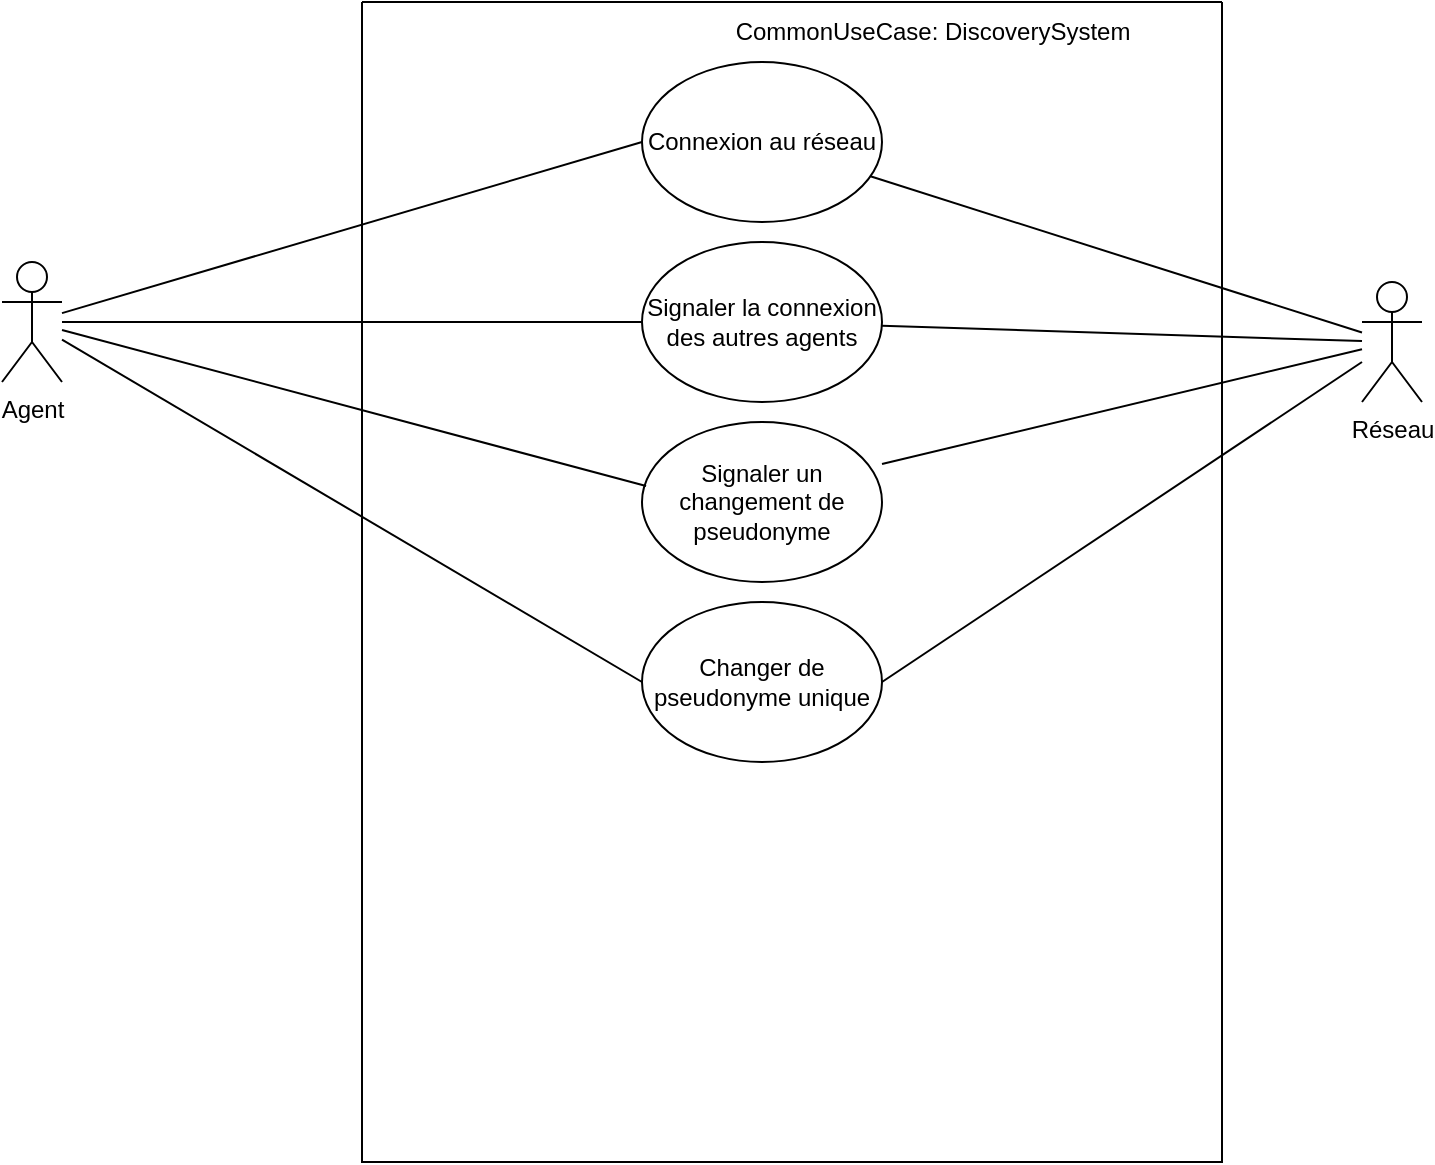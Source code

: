 <mxfile version="22.0.4" type="github">
  <diagram name="Page-1" id="XdmYUDCEcG75TGYkLl9f">
    <mxGraphModel dx="1434" dy="737" grid="1" gridSize="10" guides="1" tooltips="1" connect="1" arrows="1" fold="1" page="1" pageScale="1" pageWidth="827" pageHeight="1169" math="0" shadow="0">
      <root>
        <mxCell id="0" />
        <mxCell id="1" parent="0" />
        <mxCell id="ZhVG3TgMVwb6304Ly7we-3" style="rounded=0;orthogonalLoop=1;jettySize=auto;html=1;endArrow=none;endFill=0;" edge="1" parent="1" source="ZhVG3TgMVwb6304Ly7we-4" target="ZhVG3TgMVwb6304Ly7we-12">
          <mxGeometry relative="1" as="geometry" />
        </mxCell>
        <mxCell id="ZhVG3TgMVwb6304Ly7we-4" value="Agent" style="shape=umlActor;verticalLabelPosition=bottom;verticalAlign=top;html=1;outlineConnect=0;" vertex="1" parent="1">
          <mxGeometry x="80" y="150" width="30" height="60" as="geometry" />
        </mxCell>
        <mxCell id="ZhVG3TgMVwb6304Ly7we-5" value="" style="swimlane;startSize=0;" vertex="1" parent="1">
          <mxGeometry x="260" y="20" width="430" height="580" as="geometry">
            <mxRectangle x="310" y="180" width="50" height="40" as="alternateBounds" />
          </mxGeometry>
        </mxCell>
        <mxCell id="ZhVG3TgMVwb6304Ly7we-6" value="&lt;div&gt;CommonUseCase: DiscoverySystem&lt;/div&gt;" style="text;html=1;align=center;verticalAlign=middle;resizable=0;points=[];autosize=1;strokeColor=none;fillColor=none;" vertex="1" parent="ZhVG3TgMVwb6304Ly7we-5">
          <mxGeometry x="175" width="220" height="30" as="geometry" />
        </mxCell>
        <mxCell id="ZhVG3TgMVwb6304Ly7we-12" value="Signaler la connexion des autres agents" style="ellipse;whiteSpace=wrap;html=1;" vertex="1" parent="ZhVG3TgMVwb6304Ly7we-5">
          <mxGeometry x="140" y="120" width="120" height="80" as="geometry" />
        </mxCell>
        <mxCell id="ZhVG3TgMVwb6304Ly7we-13" value="Connexion au réseau" style="ellipse;whiteSpace=wrap;html=1;" vertex="1" parent="ZhVG3TgMVwb6304Ly7we-5">
          <mxGeometry x="140" y="30" width="120" height="80" as="geometry" />
        </mxCell>
        <mxCell id="ZhVG3TgMVwb6304Ly7we-19" value="&lt;div&gt;Changer de pseudonyme unique&lt;br&gt;&lt;/div&gt;" style="ellipse;whiteSpace=wrap;html=1;" vertex="1" parent="ZhVG3TgMVwb6304Ly7we-5">
          <mxGeometry x="140" y="300" width="120" height="80" as="geometry" />
        </mxCell>
        <mxCell id="ZhVG3TgMVwb6304Ly7we-30" value="&lt;div&gt;Signaler un changement de pseudonyme&lt;br&gt;&lt;/div&gt;" style="ellipse;whiteSpace=wrap;html=1;" vertex="1" parent="ZhVG3TgMVwb6304Ly7we-5">
          <mxGeometry x="140" y="210" width="120" height="80" as="geometry" />
        </mxCell>
        <mxCell id="ZhVG3TgMVwb6304Ly7we-20" value="Réseau" style="shape=umlActor;verticalLabelPosition=bottom;verticalAlign=top;html=1;outlineConnect=0;" vertex="1" parent="1">
          <mxGeometry x="760" y="160" width="30" height="60" as="geometry" />
        </mxCell>
        <mxCell id="ZhVG3TgMVwb6304Ly7we-21" style="rounded=0;orthogonalLoop=1;jettySize=auto;html=1;endArrow=none;endFill=0;" edge="1" parent="1" source="ZhVG3TgMVwb6304Ly7we-12" target="ZhVG3TgMVwb6304Ly7we-20">
          <mxGeometry relative="1" as="geometry" />
        </mxCell>
        <mxCell id="ZhVG3TgMVwb6304Ly7we-22" style="rounded=0;orthogonalLoop=1;jettySize=auto;html=1;endArrow=none;endFill=0;" edge="1" parent="1" source="ZhVG3TgMVwb6304Ly7we-13" target="ZhVG3TgMVwb6304Ly7we-20">
          <mxGeometry relative="1" as="geometry" />
        </mxCell>
        <mxCell id="ZhVG3TgMVwb6304Ly7we-28" style="rounded=0;orthogonalLoop=1;jettySize=auto;html=1;endArrow=none;endFill=0;entryX=0;entryY=0.5;entryDx=0;entryDy=0;" edge="1" parent="1" source="ZhVG3TgMVwb6304Ly7we-4" target="ZhVG3TgMVwb6304Ly7we-19">
          <mxGeometry relative="1" as="geometry">
            <mxPoint x="110" y="172" as="sourcePoint" />
            <mxPoint x="327" y="248" as="targetPoint" />
          </mxGeometry>
        </mxCell>
        <mxCell id="ZhVG3TgMVwb6304Ly7we-29" style="rounded=0;orthogonalLoop=1;jettySize=auto;html=1;endArrow=none;endFill=0;entryX=0;entryY=0.5;entryDx=0;entryDy=0;" edge="1" parent="1" source="ZhVG3TgMVwb6304Ly7we-4" target="ZhVG3TgMVwb6304Ly7we-13">
          <mxGeometry relative="1" as="geometry">
            <mxPoint x="270" y="180" as="sourcePoint" />
            <mxPoint x="430" y="180" as="targetPoint" />
          </mxGeometry>
        </mxCell>
        <mxCell id="ZhVG3TgMVwb6304Ly7we-31" style="rounded=0;orthogonalLoop=1;jettySize=auto;html=1;endArrow=none;endFill=0;exitX=1;exitY=0.263;exitDx=0;exitDy=0;exitPerimeter=0;" edge="1" parent="1" source="ZhVG3TgMVwb6304Ly7we-30" target="ZhVG3TgMVwb6304Ly7we-20">
          <mxGeometry relative="1" as="geometry">
            <mxPoint x="550" y="230" as="sourcePoint" />
            <mxPoint x="771" y="200" as="targetPoint" />
          </mxGeometry>
        </mxCell>
        <mxCell id="ZhVG3TgMVwb6304Ly7we-32" style="rounded=0;orthogonalLoop=1;jettySize=auto;html=1;endArrow=none;endFill=0;exitX=0.017;exitY=0.4;exitDx=0;exitDy=0;exitPerimeter=0;" edge="1" parent="1" source="ZhVG3TgMVwb6304Ly7we-30" target="ZhVG3TgMVwb6304Ly7we-4">
          <mxGeometry relative="1" as="geometry">
            <mxPoint x="615" y="271" as="sourcePoint" />
            <mxPoint x="750" y="162" as="targetPoint" />
          </mxGeometry>
        </mxCell>
        <mxCell id="ZhVG3TgMVwb6304Ly7we-33" style="rounded=0;orthogonalLoop=1;jettySize=auto;html=1;endArrow=none;endFill=0;entryX=1;entryY=0.5;entryDx=0;entryDy=0;" edge="1" parent="1" source="ZhVG3TgMVwb6304Ly7we-20" target="ZhVG3TgMVwb6304Ly7we-19">
          <mxGeometry relative="1" as="geometry">
            <mxPoint x="120" y="160" as="sourcePoint" />
            <mxPoint x="428" y="372" as="targetPoint" />
          </mxGeometry>
        </mxCell>
      </root>
    </mxGraphModel>
  </diagram>
</mxfile>
